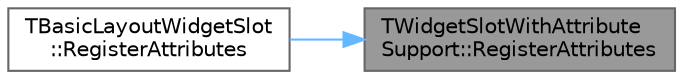 digraph "TWidgetSlotWithAttributeSupport::RegisterAttributes"
{
 // INTERACTIVE_SVG=YES
 // LATEX_PDF_SIZE
  bgcolor="transparent";
  edge [fontname=Helvetica,fontsize=10,labelfontname=Helvetica,labelfontsize=10];
  node [fontname=Helvetica,fontsize=10,shape=box,height=0.2,width=0.4];
  rankdir="RL";
  Node1 [id="Node000001",label="TWidgetSlotWithAttribute\lSupport::RegisterAttributes",height=0.2,width=0.4,color="gray40", fillcolor="grey60", style="filled", fontcolor="black",tooltip=" "];
  Node1 -> Node2 [id="edge1_Node000001_Node000002",dir="back",color="steelblue1",style="solid",tooltip=" "];
  Node2 [id="Node000002",label="TBasicLayoutWidgetSlot\l::RegisterAttributes",height=0.2,width=0.4,color="grey40", fillcolor="white", style="filled",URL="$d5/dda/classTBasicLayoutWidgetSlot.html#a4fe46da77805e94ee239e242d3fde1d1",tooltip=" "];
}
